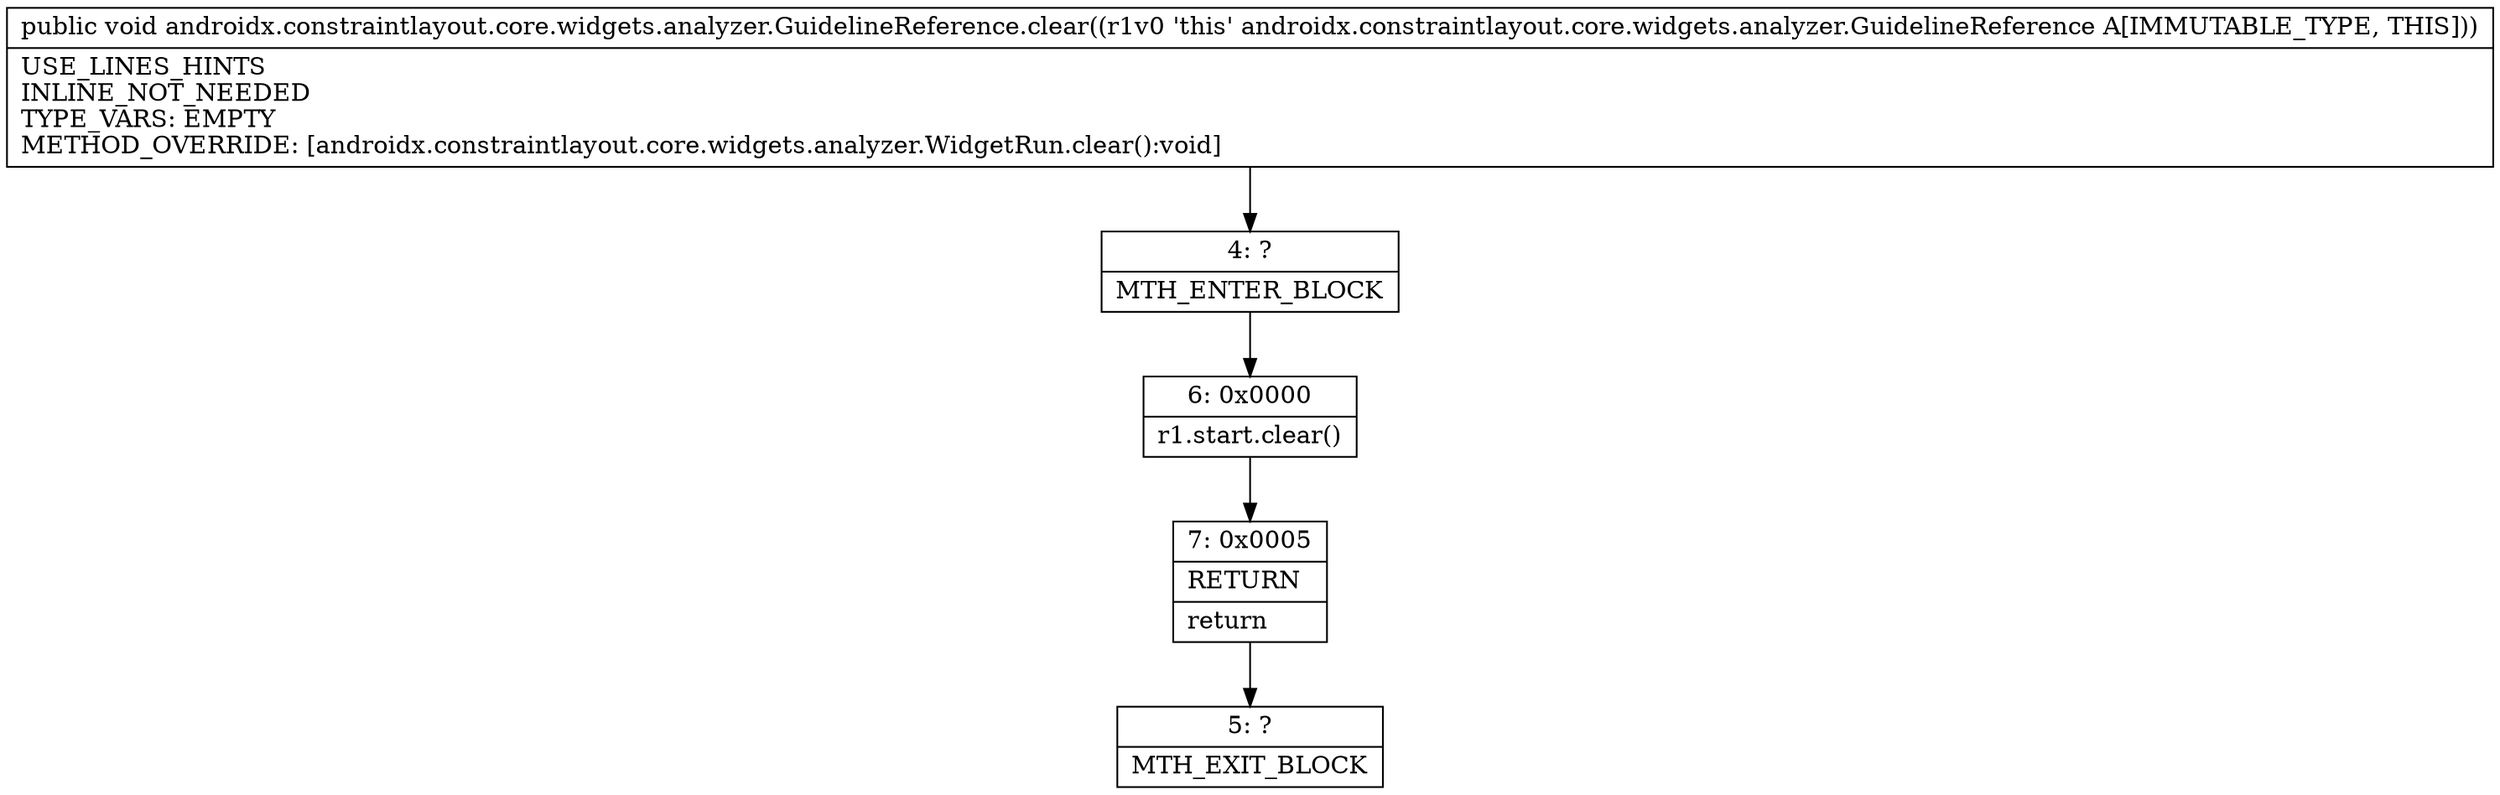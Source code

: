 digraph "CFG forandroidx.constraintlayout.core.widgets.analyzer.GuidelineReference.clear()V" {
Node_4 [shape=record,label="{4\:\ ?|MTH_ENTER_BLOCK\l}"];
Node_6 [shape=record,label="{6\:\ 0x0000|r1.start.clear()\l}"];
Node_7 [shape=record,label="{7\:\ 0x0005|RETURN\l|return\l}"];
Node_5 [shape=record,label="{5\:\ ?|MTH_EXIT_BLOCK\l}"];
MethodNode[shape=record,label="{public void androidx.constraintlayout.core.widgets.analyzer.GuidelineReference.clear((r1v0 'this' androidx.constraintlayout.core.widgets.analyzer.GuidelineReference A[IMMUTABLE_TYPE, THIS]))  | USE_LINES_HINTS\lINLINE_NOT_NEEDED\lTYPE_VARS: EMPTY\lMETHOD_OVERRIDE: [androidx.constraintlayout.core.widgets.analyzer.WidgetRun.clear():void]\l}"];
MethodNode -> Node_4;Node_4 -> Node_6;
Node_6 -> Node_7;
Node_7 -> Node_5;
}

